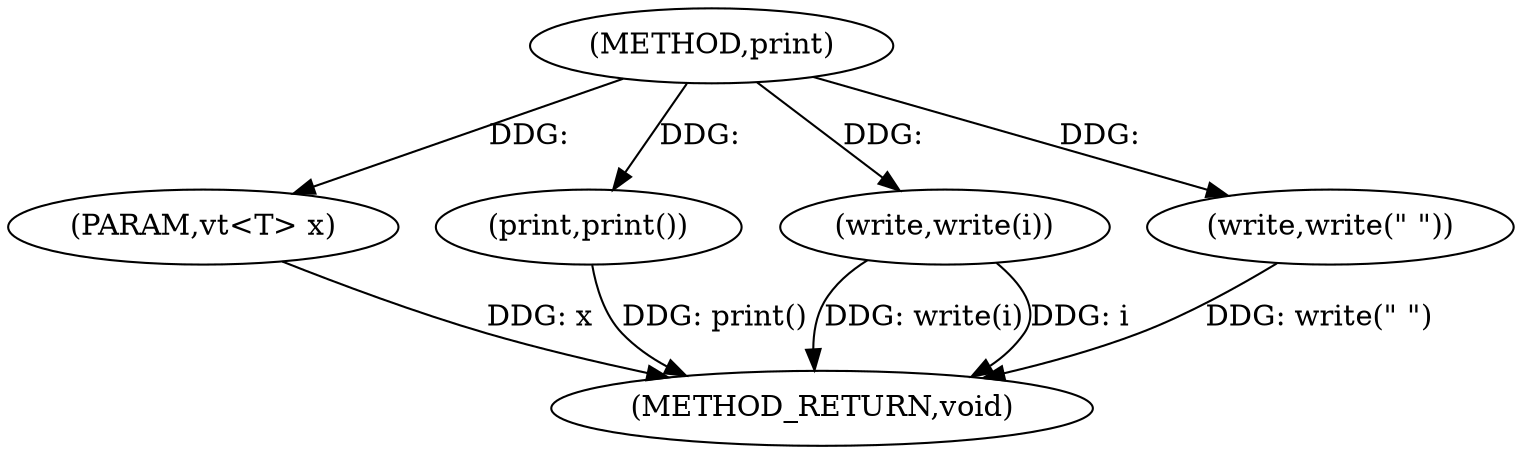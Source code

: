 digraph "print" {  
"1000250" [label = "(METHOD,print)" ]
"1000259" [label = "(METHOD_RETURN,void)" ]
"1000251" [label = "(PARAM,vt<T> x)" ]
"1000258" [label = "(print,print())" ]
"1000254" [label = "(write,write(i))" ]
"1000256" [label = "(write,write(\" \"))" ]
  "1000251" -> "1000259"  [ label = "DDG: x"] 
  "1000254" -> "1000259"  [ label = "DDG: write(i)"] 
  "1000256" -> "1000259"  [ label = "DDG: write(\" \")"] 
  "1000258" -> "1000259"  [ label = "DDG: print()"] 
  "1000254" -> "1000259"  [ label = "DDG: i"] 
  "1000250" -> "1000251"  [ label = "DDG: "] 
  "1000250" -> "1000258"  [ label = "DDG: "] 
  "1000250" -> "1000254"  [ label = "DDG: "] 
  "1000250" -> "1000256"  [ label = "DDG: "] 
}
